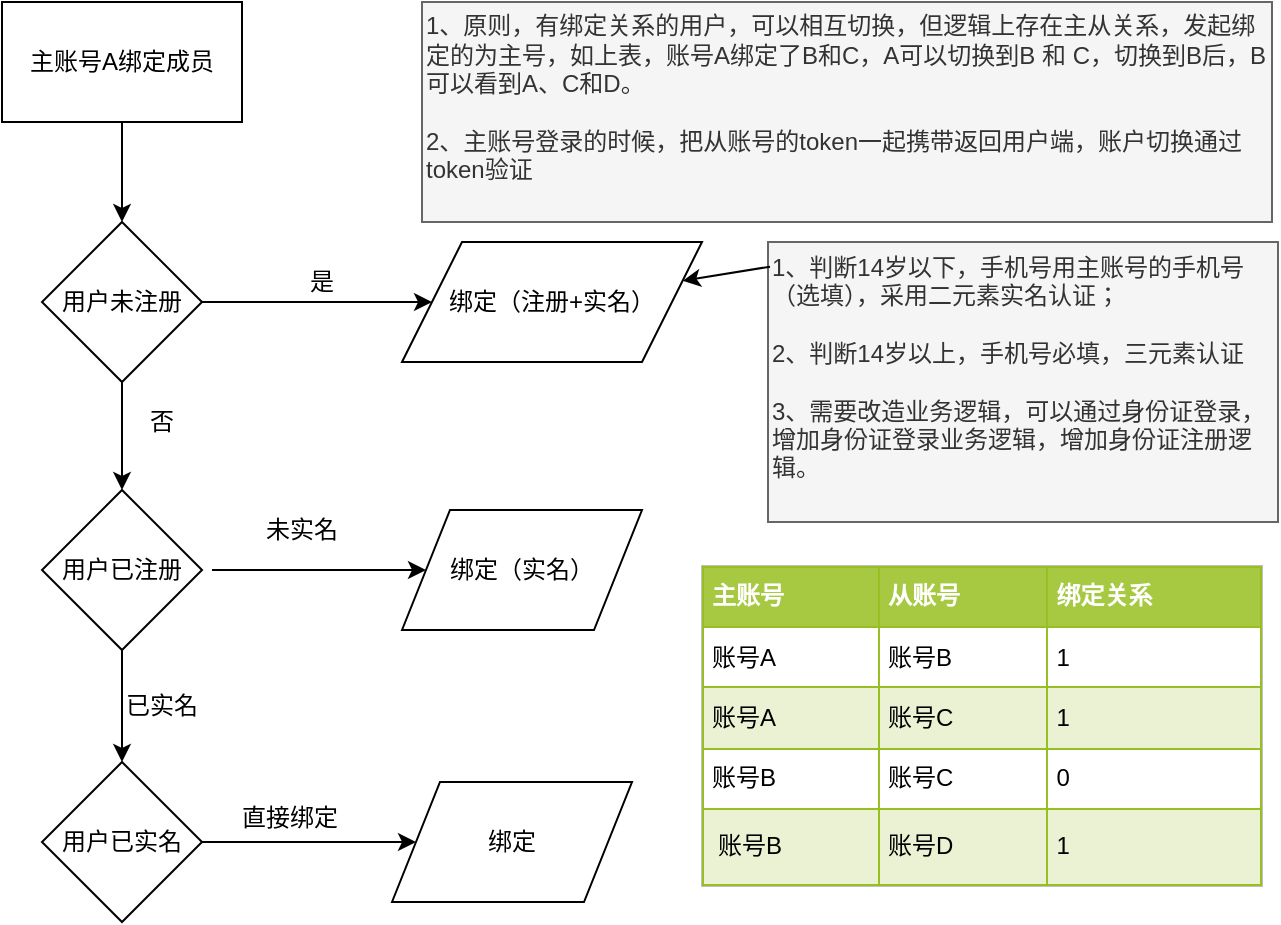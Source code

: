 <mxfile version="10.6.5" type="github"><diagram id="EazTTHpQq72U-cMTI8lf" name="Page-1"><mxGraphModel dx="1080" dy="484" grid="1" gridSize="10" guides="1" tooltips="1" connect="1" arrows="1" fold="1" page="1" pageScale="1" pageWidth="827" pageHeight="1169" math="0" shadow="0"><root><mxCell id="0"/><mxCell id="1" parent="0"/><mxCell id="QQGPjS9w3Oe_9Rv01Afg-2" value="&lt;table border=&quot;1&quot; width=&quot;100%&quot; cellpadding=&quot;4&quot; style=&quot;width: 100% ; height: 100% ; border-collapse: collapse&quot;&gt;&lt;tbody&gt;&lt;tr style=&quot;background-color: #a7c942 ; color: #ffffff ; border: 1px solid #98bf21&quot;&gt;&lt;th align=&quot;left&quot;&gt;主账号&lt;/th&gt;&lt;th align=&quot;left&quot;&gt;从账号&lt;/th&gt;&lt;th align=&quot;left&quot;&gt;绑定关系&lt;/th&gt;&lt;/tr&gt;&lt;tr style=&quot;border: 1px solid #98bf21&quot;&gt;&lt;td&gt;账号A&lt;/td&gt;&lt;td&gt;账号B&lt;/td&gt;&lt;td&gt;1&lt;/td&gt;&lt;/tr&gt;&lt;tr style=&quot;background-color: #eaf2d3 ; border: 1px solid #98bf21&quot;&gt;&lt;td&gt;账号A&lt;br&gt;&lt;/td&gt;&lt;td&gt;账号C&lt;/td&gt;&lt;td&gt;1&lt;/td&gt;&lt;/tr&gt;&lt;tr style=&quot;border: 1px solid #98bf21&quot;&gt;&lt;td&gt;账号B&lt;br&gt;&lt;/td&gt;&lt;td&gt;账号C&lt;/td&gt;&lt;td&gt;0&lt;/td&gt;&lt;/tr&gt;&lt;tr style=&quot;background-color: #eaf2d3 ; border: 1px solid #98bf21&quot;&gt;&lt;td&gt;&lt;table&gt;&lt;tbody&gt;&lt;tr&gt;&lt;td&gt;账号B&lt;br&gt;&lt;/td&gt;&lt;/tr&gt;&lt;/tbody&gt;&lt;/table&gt;&lt;/td&gt;&lt;td&gt;账号D&lt;/td&gt;&lt;td&gt;1&lt;/td&gt;&lt;/tr&gt;&lt;/tbody&gt;&lt;/table&gt;" style="text;html=1;strokeColor=#c0c0c0;fillColor=#ffffff;overflow=fill;rounded=0;" parent="1" vertex="1"><mxGeometry x="498" y="582" width="280" height="160" as="geometry"/></mxCell><mxCell id="QQGPjS9w3Oe_9Rv01Afg-3" value="主账号A绑定成员" style="rounded=0;whiteSpace=wrap;html=1;" parent="1" vertex="1"><mxGeometry x="148" y="300" width="120" height="60" as="geometry"/></mxCell><mxCell id="QQGPjS9w3Oe_9Rv01Afg-4" value="用户未注册" style="rhombus;whiteSpace=wrap;html=1;" parent="1" vertex="1"><mxGeometry x="168" y="410" width="80" height="80" as="geometry"/></mxCell><mxCell id="QQGPjS9w3Oe_9Rv01Afg-5" value="" style="endArrow=classic;html=1;entryX=0.5;entryY=0;entryDx=0;entryDy=0;" parent="1" source="QQGPjS9w3Oe_9Rv01Afg-3" target="QQGPjS9w3Oe_9Rv01Afg-4" edge="1"><mxGeometry width="50" height="50" relative="1" as="geometry"><mxPoint x="28" y="560" as="sourcePoint"/><mxPoint x="78" y="510" as="targetPoint"/></mxGeometry></mxCell><mxCell id="QQGPjS9w3Oe_9Rv01Afg-6" value="绑定（注册+实名）" style="shape=parallelogram;perimeter=parallelogramPerimeter;whiteSpace=wrap;html=1;" parent="1" vertex="1"><mxGeometry x="348" y="420" width="150" height="60" as="geometry"/></mxCell><mxCell id="QQGPjS9w3Oe_9Rv01Afg-7" value="1、判断14岁以下，手机号用主账号的手机号（选填），采用二元素实名认证；&lt;br&gt;&lt;br&gt;2、判断14岁以上，手机号必填，三元素认证&lt;br&gt;&lt;br&gt;3、需要改造业务逻辑，可以通过身份证登录，增加身份证登录业务逻辑，增加身份证注册逻辑。&lt;br&gt;&lt;br&gt;" style="text;html=1;align=left;verticalAlign=middle;whiteSpace=wrap;rounded=0;fillColor=#f5f5f5;strokeColor=#666666;fontColor=#333333;" parent="1" vertex="1"><mxGeometry x="531" y="420" width="255" height="140" as="geometry"/></mxCell><mxCell id="QQGPjS9w3Oe_9Rv01Afg-10" value="" style="endArrow=classic;html=1;entryX=0;entryY=0.5;entryDx=0;entryDy=0;exitX=1;exitY=0.5;exitDx=0;exitDy=0;" parent="1" source="QQGPjS9w3Oe_9Rv01Afg-4" target="QQGPjS9w3Oe_9Rv01Afg-6" edge="1"><mxGeometry width="50" height="50" relative="1" as="geometry"><mxPoint x="103" y="560" as="sourcePoint"/><mxPoint x="153" y="510" as="targetPoint"/></mxGeometry></mxCell><mxCell id="QQGPjS9w3Oe_9Rv01Afg-11" value="" style="endArrow=classic;html=1;exitX=0.004;exitY=0.088;exitDx=0;exitDy=0;exitPerimeter=0;" parent="1" source="QQGPjS9w3Oe_9Rv01Afg-7" target="QQGPjS9w3Oe_9Rv01Afg-6" edge="1"><mxGeometry width="50" height="50" relative="1" as="geometry"><mxPoint x="522" y="370" as="sourcePoint"/><mxPoint x="498" y="439" as="targetPoint"/></mxGeometry></mxCell><mxCell id="b5P9GVbsvuNunt1FM4J9-1" value="是" style="text;html=1;strokeColor=none;fillColor=none;align=center;verticalAlign=middle;whiteSpace=wrap;rounded=0;" vertex="1" parent="1"><mxGeometry x="288" y="430" width="40" height="20" as="geometry"/></mxCell><mxCell id="b5P9GVbsvuNunt1FM4J9-2" value="用户已注册" style="rhombus;whiteSpace=wrap;html=1;align=center;" vertex="1" parent="1"><mxGeometry x="168" y="544" width="80" height="80" as="geometry"/></mxCell><mxCell id="b5P9GVbsvuNunt1FM4J9-4" value="" style="endArrow=classic;html=1;exitX=0.5;exitY=1;exitDx=0;exitDy=0;entryX=0.5;entryY=0;entryDx=0;entryDy=0;" edge="1" parent="1" source="QQGPjS9w3Oe_9Rv01Afg-4" target="b5P9GVbsvuNunt1FM4J9-2"><mxGeometry width="50" height="50" relative="1" as="geometry"><mxPoint x="173" y="555" as="sourcePoint"/><mxPoint x="223" y="505" as="targetPoint"/></mxGeometry></mxCell><mxCell id="b5P9GVbsvuNunt1FM4J9-5" value="否" style="text;html=1;strokeColor=none;fillColor=none;align=center;verticalAlign=middle;whiteSpace=wrap;rounded=0;" vertex="1" parent="1"><mxGeometry x="208" y="500" width="40" height="20" as="geometry"/></mxCell><mxCell id="b5P9GVbsvuNunt1FM4J9-7" value="绑定（实名）" style="shape=parallelogram;perimeter=parallelogramPerimeter;whiteSpace=wrap;html=1;align=center;" vertex="1" parent="1"><mxGeometry x="348" y="554" width="120" height="60" as="geometry"/></mxCell><mxCell id="b5P9GVbsvuNunt1FM4J9-8" value="" style="endArrow=classic;html=1;entryX=0;entryY=0.5;entryDx=0;entryDy=0;" edge="1" parent="1" target="b5P9GVbsvuNunt1FM4J9-7"><mxGeometry width="50" height="50" relative="1" as="geometry"><mxPoint x="253" y="584" as="sourcePoint"/><mxPoint x="83" y="730" as="targetPoint"/></mxGeometry></mxCell><mxCell id="b5P9GVbsvuNunt1FM4J9-9" value="&lt;span&gt;用户已实名&lt;/span&gt;" style="rhombus;whiteSpace=wrap;html=1;align=center;" vertex="1" parent="1"><mxGeometry x="168" y="680" width="80" height="80" as="geometry"/></mxCell><mxCell id="b5P9GVbsvuNunt1FM4J9-10" value="" style="endArrow=classic;html=1;entryX=0.5;entryY=0;entryDx=0;entryDy=0;exitX=0.5;exitY=1;exitDx=0;exitDy=0;" edge="1" parent="1" source="b5P9GVbsvuNunt1FM4J9-2" target="b5P9GVbsvuNunt1FM4J9-9"><mxGeometry width="50" height="50" relative="1" as="geometry"><mxPoint x="173" y="705" as="sourcePoint"/><mxPoint x="223" y="655" as="targetPoint"/></mxGeometry></mxCell><mxCell id="b5P9GVbsvuNunt1FM4J9-11" value="已实名" style="text;html=1;strokeColor=none;fillColor=none;align=center;verticalAlign=middle;whiteSpace=wrap;rounded=0;" vertex="1" parent="1"><mxGeometry x="208" y="642" width="40" height="20" as="geometry"/></mxCell><mxCell id="b5P9GVbsvuNunt1FM4J9-12" value="未实名" style="text;html=1;strokeColor=none;fillColor=none;align=center;verticalAlign=middle;whiteSpace=wrap;rounded=0;" vertex="1" parent="1"><mxGeometry x="278" y="554" width="40" height="20" as="geometry"/></mxCell><mxCell id="b5P9GVbsvuNunt1FM4J9-13" value="绑定" style="shape=parallelogram;perimeter=parallelogramPerimeter;whiteSpace=wrap;html=1;align=center;" vertex="1" parent="1"><mxGeometry x="343" y="690" width="120" height="60" as="geometry"/></mxCell><mxCell id="b5P9GVbsvuNunt1FM4J9-14" value="" style="endArrow=classic;html=1;entryX=0;entryY=0.5;entryDx=0;entryDy=0;" edge="1" parent="1" target="b5P9GVbsvuNunt1FM4J9-13"><mxGeometry width="50" height="50" relative="1" as="geometry"><mxPoint x="248" y="720" as="sourcePoint"/><mxPoint x="78" y="866" as="targetPoint"/></mxGeometry></mxCell><mxCell id="b5P9GVbsvuNunt1FM4J9-16" value="直接绑定" style="text;html=1;resizable=0;points=[];autosize=1;align=left;verticalAlign=top;spacingTop=-4;" vertex="1" parent="1"><mxGeometry x="265.5" y="698" width="60" height="20" as="geometry"/></mxCell><mxCell id="b5P9GVbsvuNunt1FM4J9-18" value="1、原则，有绑定关系的用户，可以相互切换，但逻辑上存在主从关系，发起绑定的为主号，如上表，账号A绑定了B和C，A可以切换到B 和 C，切换到B后，B可以看到A、C和D。&lt;br&gt;&lt;br&gt;2、主账号登录的时候，把从账号的token一起携带返回用户端，账户切换通过token验证&lt;br&gt;&lt;br&gt;" style="text;html=1;align=left;verticalAlign=middle;whiteSpace=wrap;rounded=0;fillColor=#f5f5f5;strokeColor=#666666;fontColor=#333333;" vertex="1" parent="1"><mxGeometry x="358" y="300" width="425" height="110" as="geometry"/></mxCell></root></mxGraphModel></diagram></mxfile>